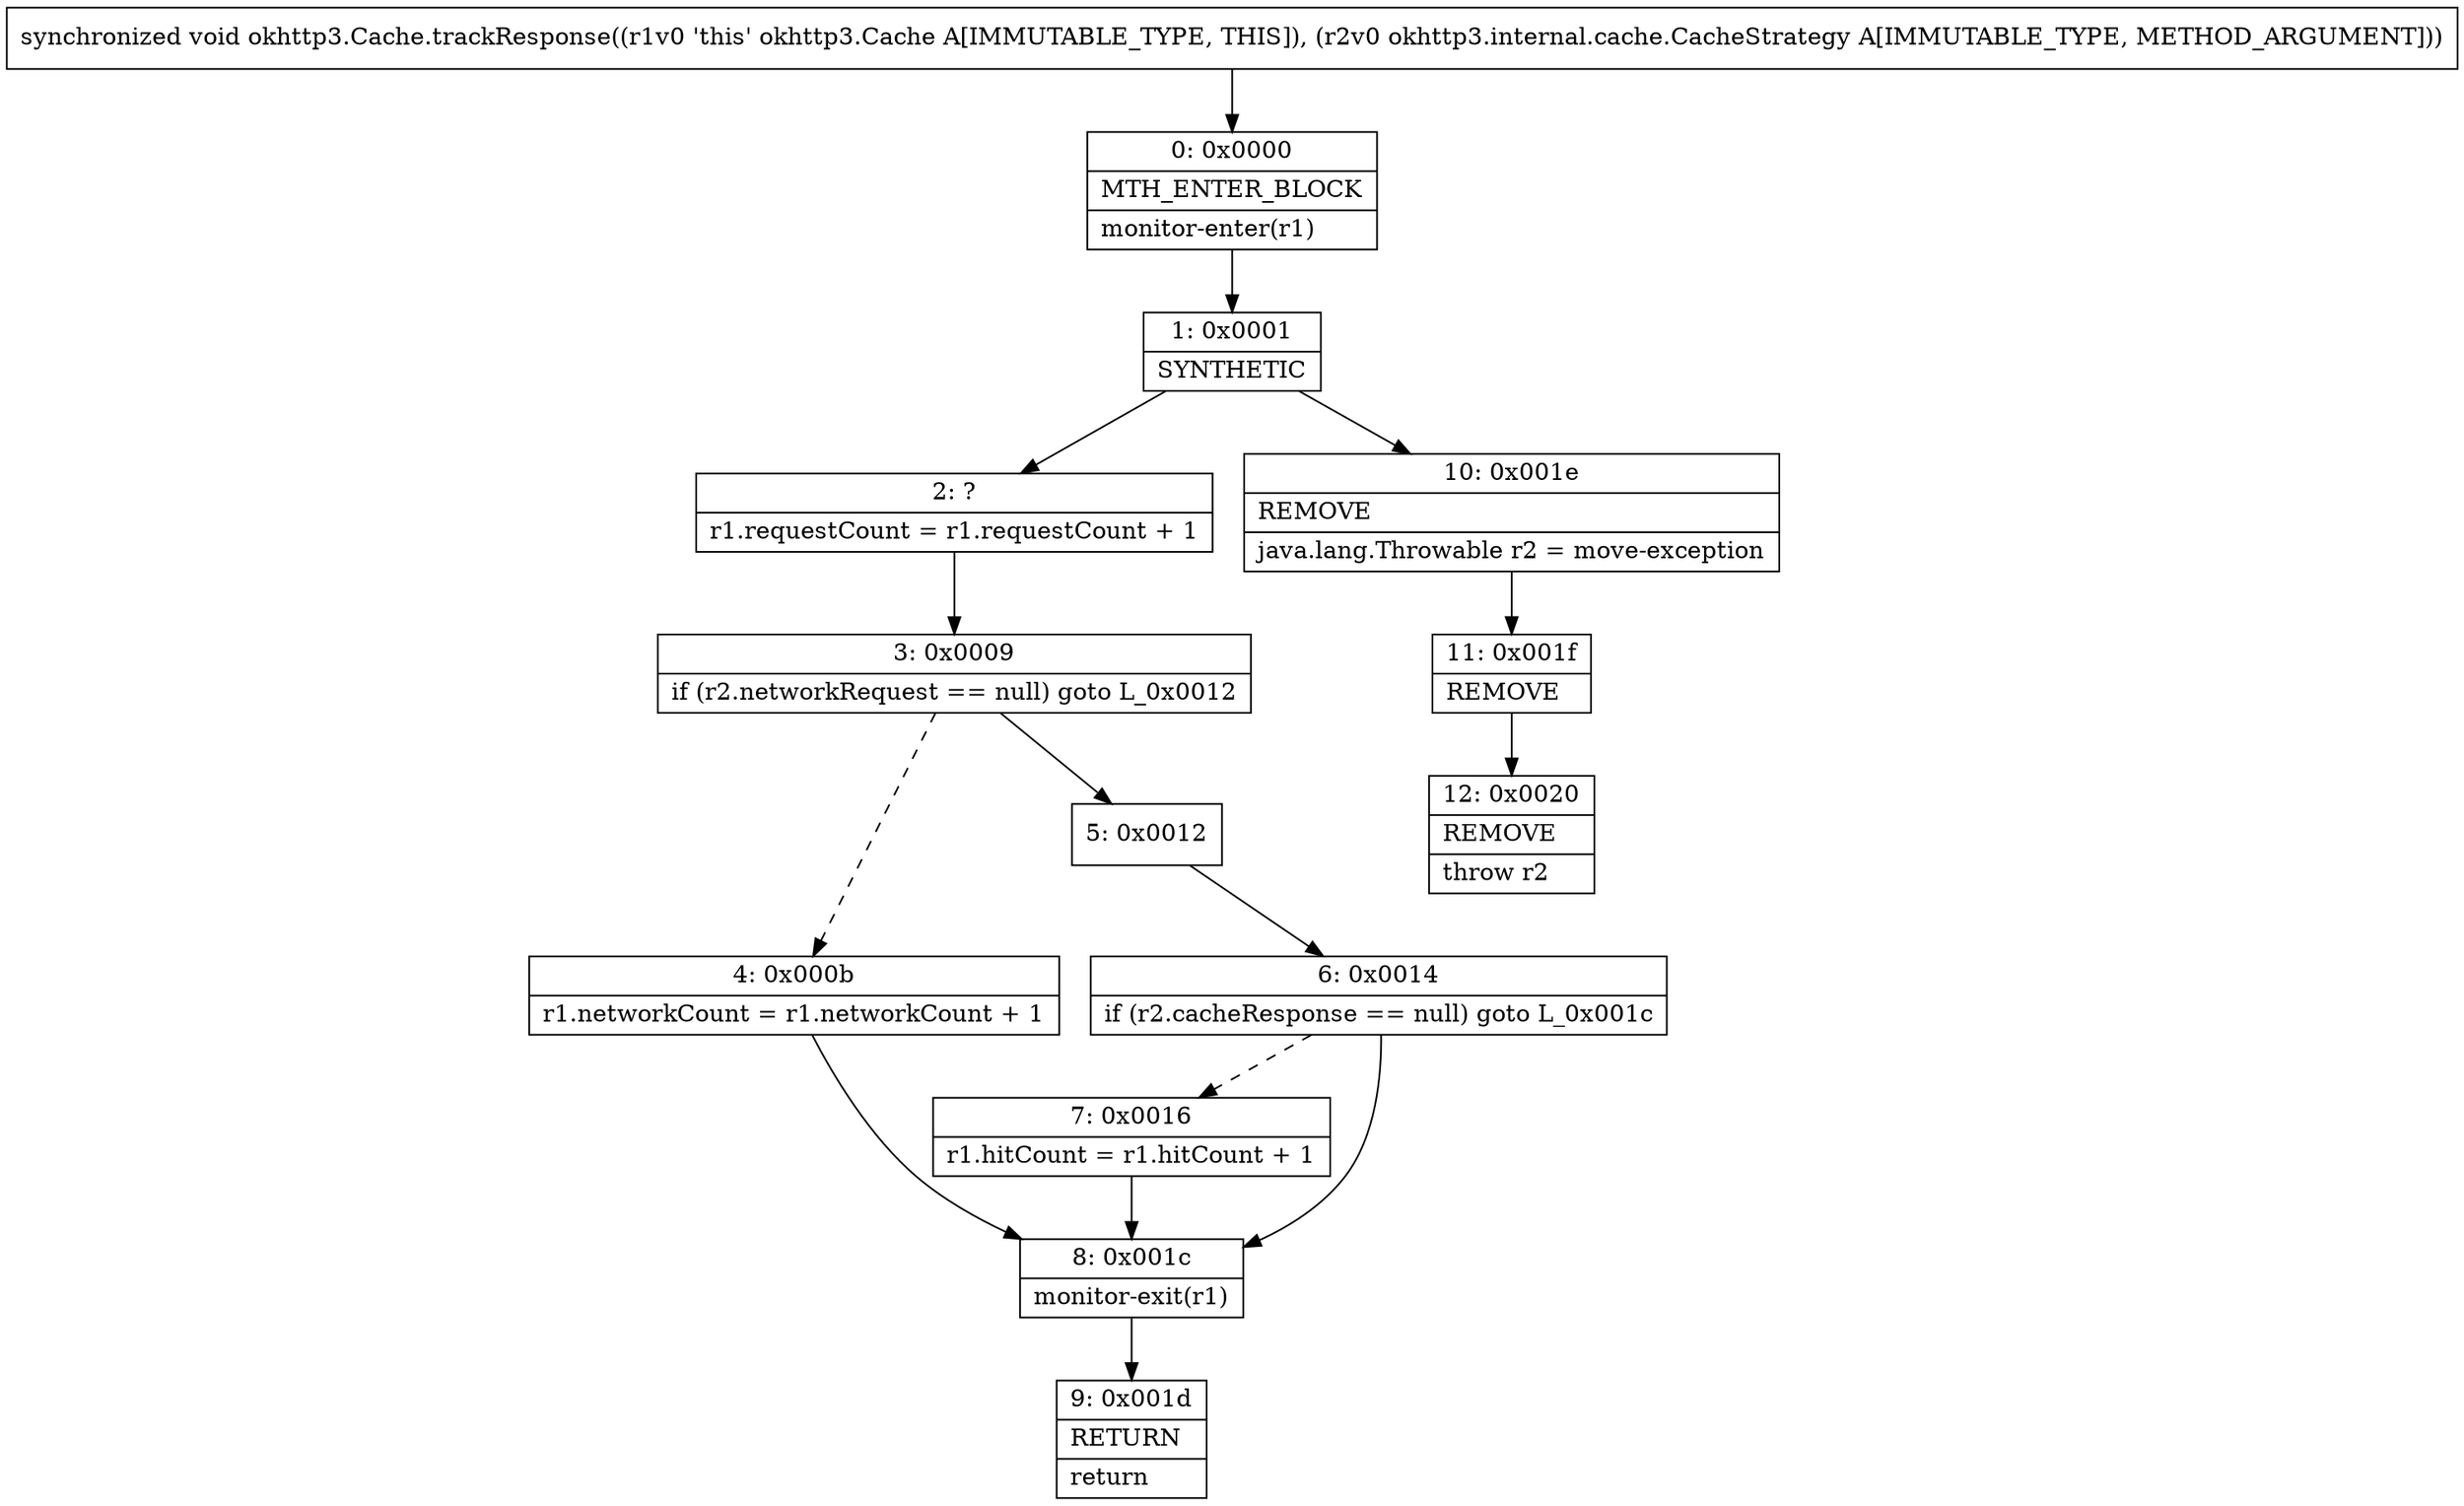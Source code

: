 digraph "CFG forokhttp3.Cache.trackResponse(Lokhttp3\/internal\/cache\/CacheStrategy;)V" {
Node_0 [shape=record,label="{0\:\ 0x0000|MTH_ENTER_BLOCK\l|monitor\-enter(r1)\l}"];
Node_1 [shape=record,label="{1\:\ 0x0001|SYNTHETIC\l}"];
Node_2 [shape=record,label="{2\:\ ?|r1.requestCount = r1.requestCount + 1\l}"];
Node_3 [shape=record,label="{3\:\ 0x0009|if (r2.networkRequest == null) goto L_0x0012\l}"];
Node_4 [shape=record,label="{4\:\ 0x000b|r1.networkCount = r1.networkCount + 1\l}"];
Node_5 [shape=record,label="{5\:\ 0x0012}"];
Node_6 [shape=record,label="{6\:\ 0x0014|if (r2.cacheResponse == null) goto L_0x001c\l}"];
Node_7 [shape=record,label="{7\:\ 0x0016|r1.hitCount = r1.hitCount + 1\l}"];
Node_8 [shape=record,label="{8\:\ 0x001c|monitor\-exit(r1)\l}"];
Node_9 [shape=record,label="{9\:\ 0x001d|RETURN\l|return\l}"];
Node_10 [shape=record,label="{10\:\ 0x001e|REMOVE\l|java.lang.Throwable r2 = move\-exception\l}"];
Node_11 [shape=record,label="{11\:\ 0x001f|REMOVE\l}"];
Node_12 [shape=record,label="{12\:\ 0x0020|REMOVE\l|throw r2\l}"];
MethodNode[shape=record,label="{synchronized void okhttp3.Cache.trackResponse((r1v0 'this' okhttp3.Cache A[IMMUTABLE_TYPE, THIS]), (r2v0 okhttp3.internal.cache.CacheStrategy A[IMMUTABLE_TYPE, METHOD_ARGUMENT])) }"];
MethodNode -> Node_0;
Node_0 -> Node_1;
Node_1 -> Node_2;
Node_1 -> Node_10;
Node_2 -> Node_3;
Node_3 -> Node_4[style=dashed];
Node_3 -> Node_5;
Node_4 -> Node_8;
Node_5 -> Node_6;
Node_6 -> Node_7[style=dashed];
Node_6 -> Node_8;
Node_7 -> Node_8;
Node_8 -> Node_9;
Node_10 -> Node_11;
Node_11 -> Node_12;
}

